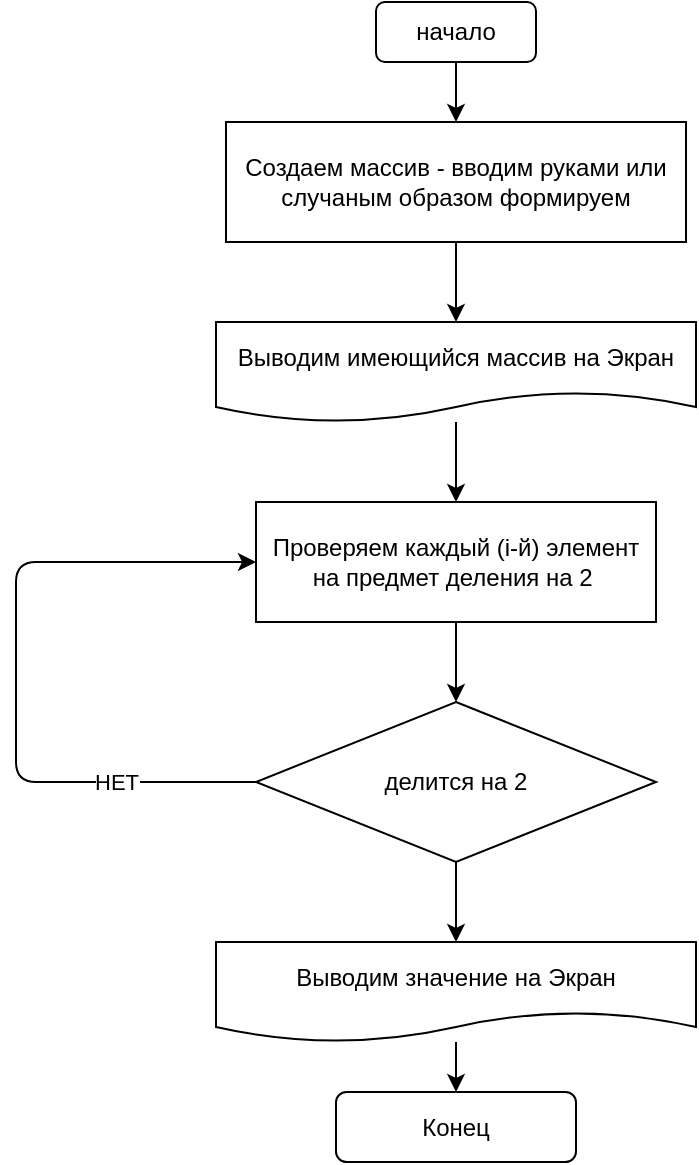 <mxfile>
    <diagram id="gMmCaiox6PvRKpHnq3hc" name="Страница 1">
        <mxGraphModel dx="1204" dy="472" grid="1" gridSize="10" guides="1" tooltips="1" connect="1" arrows="1" fold="1" page="1" pageScale="1" pageWidth="827" pageHeight="1169" math="0" shadow="0">
            <root>
                <mxCell id="0"/>
                <mxCell id="1" parent="0"/>
                <mxCell id="6" style="edgeStyle=none;html=1;exitX=0.5;exitY=1;exitDx=0;exitDy=0;entryX=0.5;entryY=0;entryDx=0;entryDy=0;" edge="1" parent="1" source="4" target="5">
                    <mxGeometry relative="1" as="geometry"/>
                </mxCell>
                <mxCell id="4" value="начало" style="rounded=1;whiteSpace=wrap;html=1;" vertex="1" parent="1">
                    <mxGeometry x="380" y="10" width="80" height="30" as="geometry"/>
                </mxCell>
                <mxCell id="9" style="edgeStyle=none;html=1;exitX=0.5;exitY=1;exitDx=0;exitDy=0;entryX=0.5;entryY=0;entryDx=0;entryDy=0;" edge="1" parent="1" source="5" target="8">
                    <mxGeometry relative="1" as="geometry"/>
                </mxCell>
                <mxCell id="5" value="Создаем массив - вводим руками или случаным образом формируем" style="rounded=0;whiteSpace=wrap;html=1;" vertex="1" parent="1">
                    <mxGeometry x="305" y="70" width="230" height="60" as="geometry"/>
                </mxCell>
                <mxCell id="11" style="edgeStyle=none;html=1;entryX=0.5;entryY=0;entryDx=0;entryDy=0;" edge="1" parent="1" source="8" target="10">
                    <mxGeometry relative="1" as="geometry"/>
                </mxCell>
                <mxCell id="8" value="Выводим имеющийся массив на Экран" style="shape=document;whiteSpace=wrap;html=1;boundedLbl=1;" vertex="1" parent="1">
                    <mxGeometry x="300" y="170" width="240" height="50" as="geometry"/>
                </mxCell>
                <mxCell id="15" style="edgeStyle=none;html=1;exitX=0.5;exitY=1;exitDx=0;exitDy=0;entryX=0.5;entryY=0;entryDx=0;entryDy=0;" edge="1" parent="1" source="10" target="12">
                    <mxGeometry relative="1" as="geometry"/>
                </mxCell>
                <mxCell id="10" value="Проверяем каждый (i-й) элемент на предмет деления на 2&amp;nbsp;" style="rounded=0;whiteSpace=wrap;html=1;" vertex="1" parent="1">
                    <mxGeometry x="320" y="260" width="200" height="60" as="geometry"/>
                </mxCell>
                <mxCell id="13" style="edgeStyle=none;html=1;exitX=0;exitY=0.5;exitDx=0;exitDy=0;entryX=0;entryY=0.5;entryDx=0;entryDy=0;" edge="1" parent="1" source="12" target="10">
                    <mxGeometry relative="1" as="geometry">
                        <Array as="points">
                            <mxPoint x="200" y="400"/>
                            <mxPoint x="200" y="290"/>
                        </Array>
                    </mxGeometry>
                </mxCell>
                <mxCell id="14" value="НЕТ" style="edgeLabel;html=1;align=center;verticalAlign=middle;resizable=0;points=[];" vertex="1" connectable="0" parent="13">
                    <mxGeometry x="0.103" relative="1" as="geometry">
                        <mxPoint x="50" y="73" as="offset"/>
                    </mxGeometry>
                </mxCell>
                <mxCell id="17" style="edgeStyle=none;html=1;exitX=0.5;exitY=1;exitDx=0;exitDy=0;entryX=0.5;entryY=0;entryDx=0;entryDy=0;" edge="1" parent="1" source="12" target="16">
                    <mxGeometry relative="1" as="geometry"/>
                </mxCell>
                <mxCell id="12" value="делится на 2" style="rhombus;whiteSpace=wrap;html=1;" vertex="1" parent="1">
                    <mxGeometry x="320" y="360" width="200" height="80" as="geometry"/>
                </mxCell>
                <mxCell id="19" style="edgeStyle=none;html=1;entryX=0.5;entryY=0;entryDx=0;entryDy=0;" edge="1" parent="1" source="16" target="18">
                    <mxGeometry relative="1" as="geometry"/>
                </mxCell>
                <mxCell id="16" value="Выводим значение на Экран" style="shape=document;whiteSpace=wrap;html=1;boundedLbl=1;" vertex="1" parent="1">
                    <mxGeometry x="300" y="480" width="240" height="50" as="geometry"/>
                </mxCell>
                <mxCell id="18" value="Конец" style="rounded=1;whiteSpace=wrap;html=1;" vertex="1" parent="1">
                    <mxGeometry x="360" y="555" width="120" height="35" as="geometry"/>
                </mxCell>
            </root>
        </mxGraphModel>
    </diagram>
</mxfile>